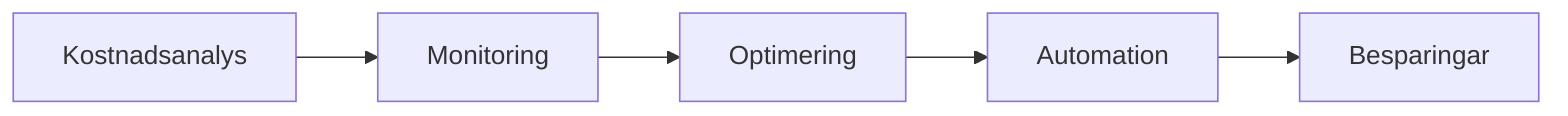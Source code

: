 graph LR
    A[Kostnadsanalys]:::kv-primary --> B[Monitoring]:::kv-highlight
    B --> C[Optimering]:::kv-accent
    C --> D[Automation]:::kv-accent
    D --> E[Besparingar]:::kv-primary